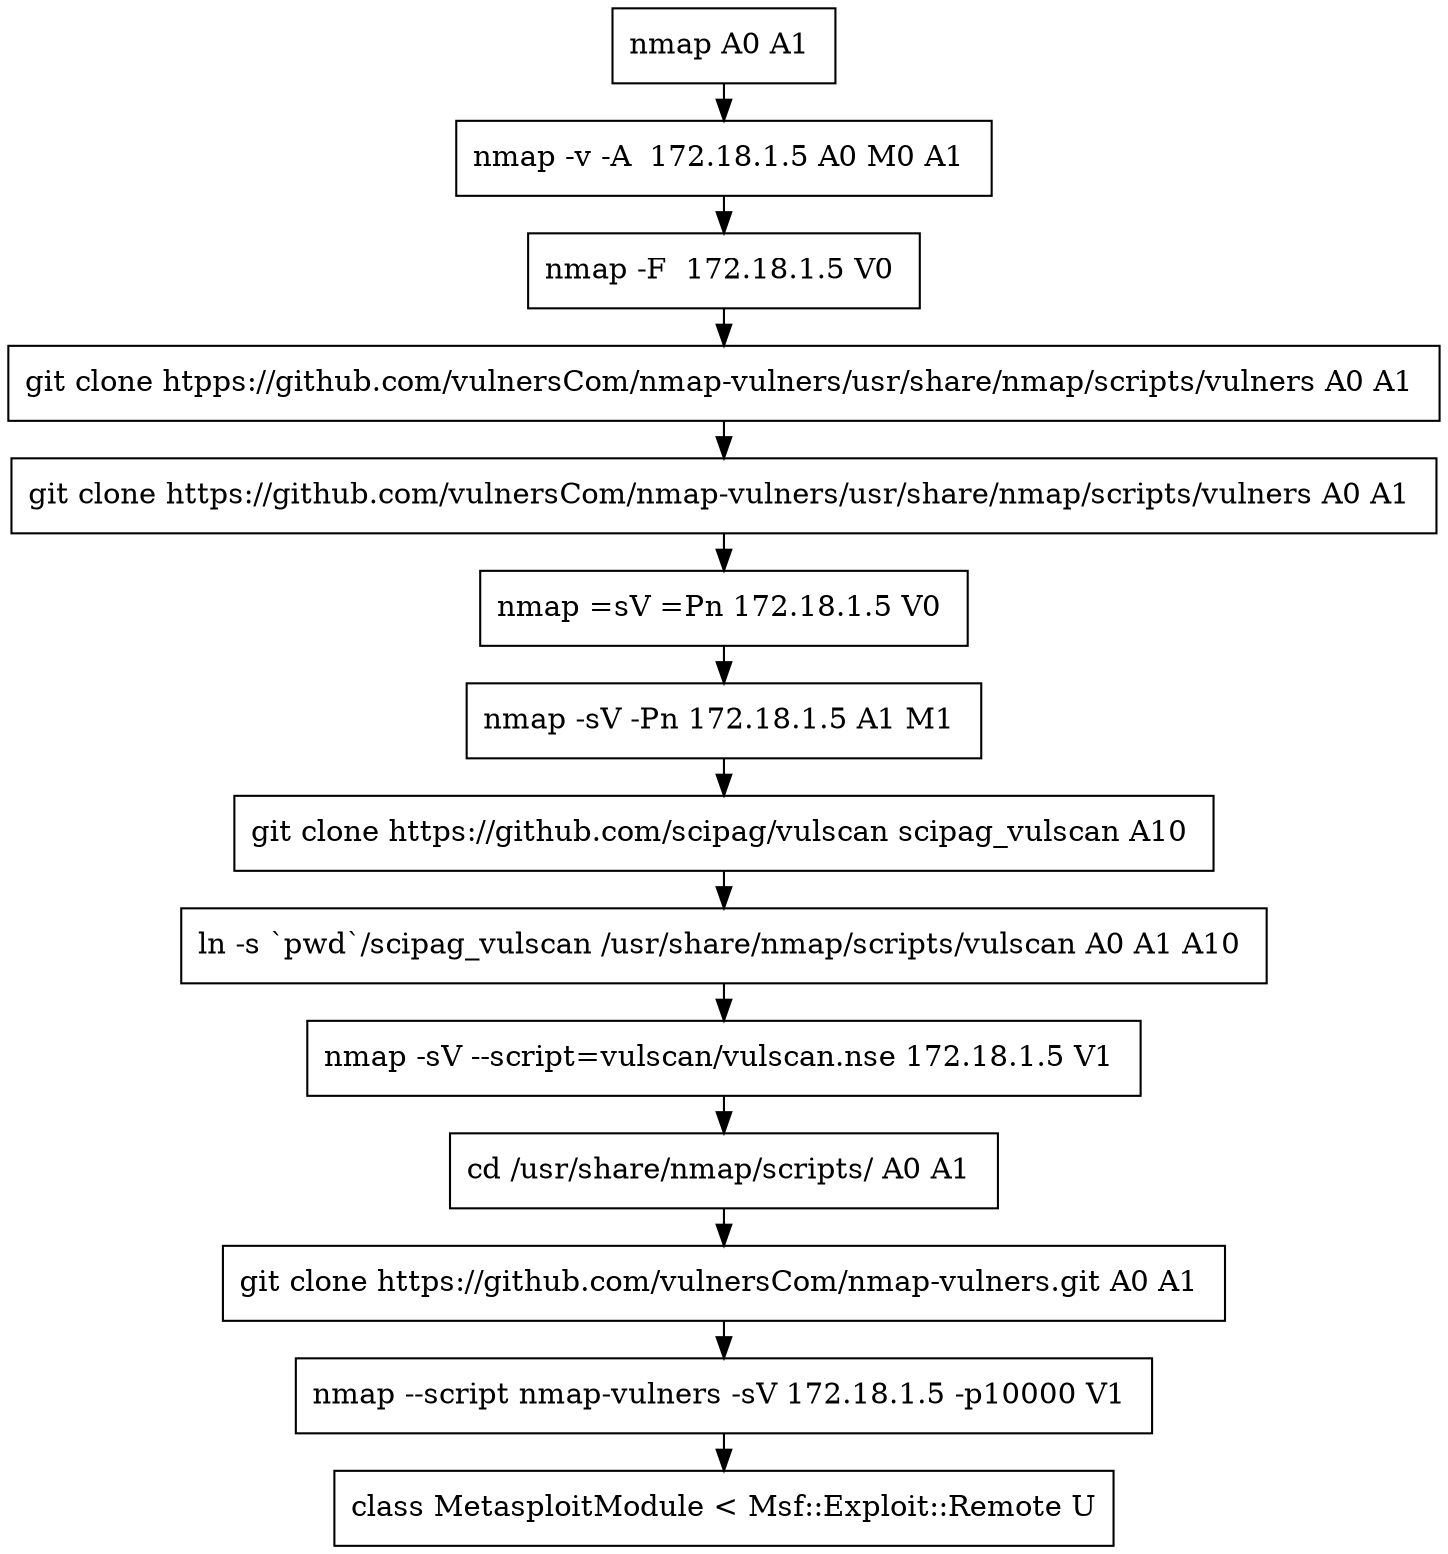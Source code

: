 // creating graph for user: 50
digraph {
	node [shape=box]
	0 [label="nmap A0 A1 "]
	1 [label="nmap -v -A  172.18.1.5 A0 M0 A1 "]
	2 [label="nmap -F  172.18.1.5 V0 "]
	3 [label="git clone htpps://github.com/vulnersCom/nmap-vulners/usr/share/nmap/scripts/vulners A0 A1 "]
	4 [label="git clone https://github.com/vulnersCom/nmap-vulners/usr/share/nmap/scripts/vulners A0 A1 "]
	5 [label="nmap =sV =Pn 172.18.1.5 V0 "]
	6 [label="nmap -sV -Pn 172.18.1.5 A1 M1 "]
	7 [label="git clone https://github.com/scipag/vulscan scipag_vulscan A10 "]
	8 [label="ln -s `pwd`/scipag_vulscan /usr/share/nmap/scripts/vulscan A0 A1 A10 "]
	9 [label="nmap -sV --script=vulscan/vulscan.nse 172.18.1.5 V1 "]
	10 [label="cd /usr/share/nmap/scripts/ A0 A1 "]
	11 [label="git clone https://github.com/vulnersCom/nmap-vulners.git A0 A1 "]
	12 [label="nmap --script nmap-vulners -sV 172.18.1.5 -p10000 V1 "]
	13 [label="class MetasploitModule < Msf::Exploit::Remote U"]
	0 -> 1 [constraint=false]
	1 -> 2 [constraint=false]
	2 -> 3 [constraint=false]
	3 -> 4 [constraint=false]
	4 -> 5 [constraint=false]
	5 -> 6 [constraint=false]
	6 -> 7 [constraint=false]
	7 -> 8 [constraint=false]
	8 -> 9 [constraint=false]
	9 -> 10 [constraint=false]
	10 -> 11 [constraint=false]
	11 -> 12 [constraint=false]
	12 -> 13 [constraint=false]
	rankdir=LR
}
